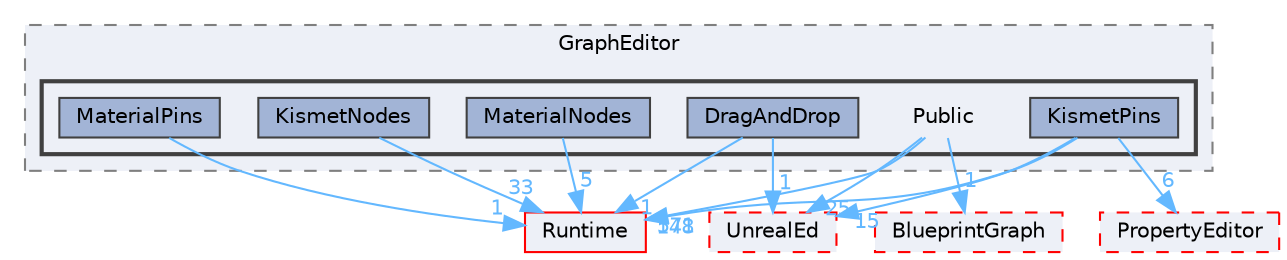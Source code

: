 digraph "Public"
{
 // INTERACTIVE_SVG=YES
 // LATEX_PDF_SIZE
  bgcolor="transparent";
  edge [fontname=Helvetica,fontsize=10,labelfontname=Helvetica,labelfontsize=10];
  node [fontname=Helvetica,fontsize=10,shape=box,height=0.2,width=0.4];
  compound=true
  subgraph clusterdir_ff23abaac86ae0f5bb44f55bc2325045 {
    graph [ bgcolor="#edf0f7", pencolor="grey50", label="GraphEditor", fontname=Helvetica,fontsize=10 style="filled,dashed", URL="dir_ff23abaac86ae0f5bb44f55bc2325045.html",tooltip=""]
  subgraph clusterdir_7e51ea3a93f16378f23cd7e2758c5a3c {
    graph [ bgcolor="#edf0f7", pencolor="grey25", label="", fontname=Helvetica,fontsize=10 style="filled,bold", URL="dir_7e51ea3a93f16378f23cd7e2758c5a3c.html",tooltip=""]
    dir_7e51ea3a93f16378f23cd7e2758c5a3c [shape=plaintext, label="Public"];
  dir_819035aaae6e9755a52da7aa22cf73b8 [label="DragAndDrop", fillcolor="#a2b4d6", color="grey25", style="filled", URL="dir_819035aaae6e9755a52da7aa22cf73b8.html",tooltip=""];
  dir_be7750bac8af23eba587b1ff40038f1d [label="KismetNodes", fillcolor="#a2b4d6", color="grey25", style="filled", URL="dir_be7750bac8af23eba587b1ff40038f1d.html",tooltip=""];
  dir_46106476326286cee439c06828188d3e [label="KismetPins", fillcolor="#a2b4d6", color="grey25", style="filled", URL="dir_46106476326286cee439c06828188d3e.html",tooltip=""];
  dir_3467897ed5a3aa2c3f6c07c5db950400 [label="MaterialNodes", fillcolor="#a2b4d6", color="grey25", style="filled", URL="dir_3467897ed5a3aa2c3f6c07c5db950400.html",tooltip=""];
  dir_01bd35ecb4c4dbe34bdd90c849182d8e [label="MaterialPins", fillcolor="#a2b4d6", color="grey25", style="filled", URL="dir_01bd35ecb4c4dbe34bdd90c849182d8e.html",tooltip=""];
  }
  }
  dir_6f9ff4717e5c801c32ad76358bc5c18a [label="BlueprintGraph", fillcolor="#edf0f7", color="red", style="filled,dashed", URL="dir_6f9ff4717e5c801c32ad76358bc5c18a.html",tooltip=""];
  dir_7536b172fbd480bfd146a1b1acd6856b [label="Runtime", fillcolor="#edf0f7", color="red", style="filled", URL="dir_7536b172fbd480bfd146a1b1acd6856b.html",tooltip=""];
  dir_d1fe7a7be36f79b0b0b08c66e8a279df [label="PropertyEditor", fillcolor="#edf0f7", color="red", style="filled,dashed", URL="dir_d1fe7a7be36f79b0b0b08c66e8a279df.html",tooltip=""];
  dir_d6dfe71a46de762e5d5df277eaa495c7 [label="UnrealEd", fillcolor="#edf0f7", color="red", style="filled,dashed", URL="dir_d6dfe71a46de762e5d5df277eaa495c7.html",tooltip=""];
  dir_7e51ea3a93f16378f23cd7e2758c5a3c->dir_6f9ff4717e5c801c32ad76358bc5c18a [headlabel="1", labeldistance=1.5 headhref="dir_000922_000103.html" href="dir_000922_000103.html" color="steelblue1" fontcolor="steelblue1"];
  dir_7e51ea3a93f16378f23cd7e2758c5a3c->dir_7536b172fbd480bfd146a1b1acd6856b [headlabel="571", labeldistance=1.5 headhref="dir_000922_000984.html" href="dir_000922_000984.html" color="steelblue1" fontcolor="steelblue1"];
  dir_7e51ea3a93f16378f23cd7e2758c5a3c->dir_d6dfe71a46de762e5d5df277eaa495c7 [headlabel="25", labeldistance=1.5 headhref="dir_000922_001226.html" href="dir_000922_001226.html" color="steelblue1" fontcolor="steelblue1"];
  dir_819035aaae6e9755a52da7aa22cf73b8->dir_7536b172fbd480bfd146a1b1acd6856b [headlabel="1", labeldistance=1.5 headhref="dir_000343_000984.html" href="dir_000343_000984.html" color="steelblue1" fontcolor="steelblue1"];
  dir_819035aaae6e9755a52da7aa22cf73b8->dir_d6dfe71a46de762e5d5df277eaa495c7 [headlabel="1", labeldistance=1.5 headhref="dir_000343_001226.html" href="dir_000343_001226.html" color="steelblue1" fontcolor="steelblue1"];
  dir_be7750bac8af23eba587b1ff40038f1d->dir_7536b172fbd480bfd146a1b1acd6856b [headlabel="33", labeldistance=1.5 headhref="dir_000551_000984.html" href="dir_000551_000984.html" color="steelblue1" fontcolor="steelblue1"];
  dir_46106476326286cee439c06828188d3e->dir_7536b172fbd480bfd146a1b1acd6856b [headlabel="148", labeldistance=1.5 headhref="dir_000552_000984.html" href="dir_000552_000984.html" color="steelblue1" fontcolor="steelblue1"];
  dir_46106476326286cee439c06828188d3e->dir_d1fe7a7be36f79b0b0b08c66e8a279df [headlabel="6", labeldistance=1.5 headhref="dir_000552_000781.html" href="dir_000552_000781.html" color="steelblue1" fontcolor="steelblue1"];
  dir_46106476326286cee439c06828188d3e->dir_d6dfe71a46de762e5d5df277eaa495c7 [headlabel="15", labeldistance=1.5 headhref="dir_000552_001226.html" href="dir_000552_001226.html" color="steelblue1" fontcolor="steelblue1"];
  dir_3467897ed5a3aa2c3f6c07c5db950400->dir_7536b172fbd480bfd146a1b1acd6856b [headlabel="5", labeldistance=1.5 headhref="dir_000601_000984.html" href="dir_000601_000984.html" color="steelblue1" fontcolor="steelblue1"];
  dir_01bd35ecb4c4dbe34bdd90c849182d8e->dir_7536b172fbd480bfd146a1b1acd6856b [headlabel="1", labeldistance=1.5 headhref="dir_000602_000984.html" href="dir_000602_000984.html" color="steelblue1" fontcolor="steelblue1"];
}
